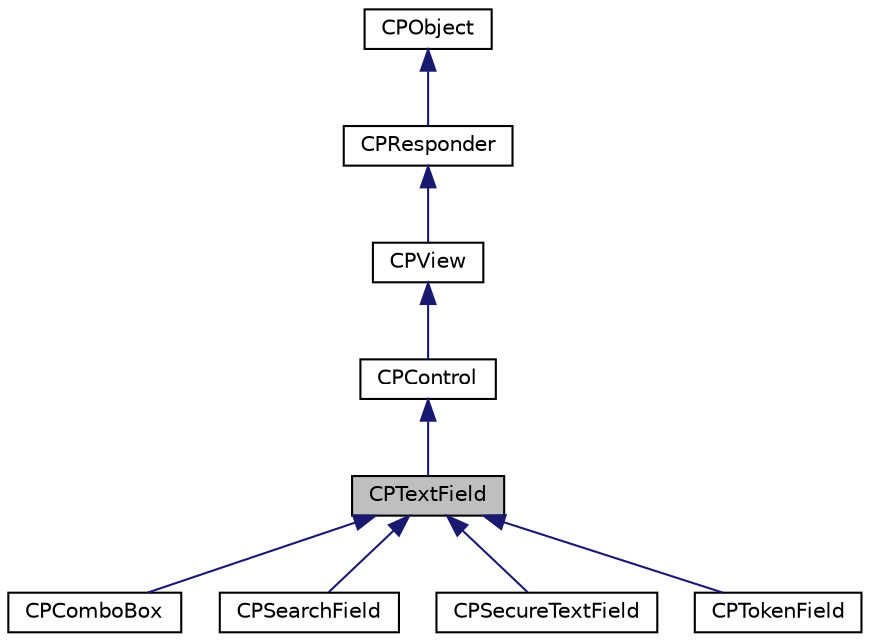 digraph "CPTextField"
{
  edge [fontname="Helvetica",fontsize="10",labelfontname="Helvetica",labelfontsize="10"];
  node [fontname="Helvetica",fontsize="10",shape=record];
  Node1 [label="CPTextField",height=0.2,width=0.4,color="black", fillcolor="grey75", style="filled" fontcolor="black"];
  Node2 -> Node1 [dir="back",color="midnightblue",fontsize="10",style="solid",fontname="Helvetica"];
  Node2 [label="CPControl",height=0.2,width=0.4,color="black", fillcolor="white", style="filled",URL="$interface_c_p_control.html"];
  Node3 -> Node2 [dir="back",color="midnightblue",fontsize="10",style="solid",fontname="Helvetica"];
  Node3 [label="CPView",height=0.2,width=0.4,color="black", fillcolor="white", style="filled",URL="$interface_c_p_view.html"];
  Node4 -> Node3 [dir="back",color="midnightblue",fontsize="10",style="solid",fontname="Helvetica"];
  Node4 [label="CPResponder",height=0.2,width=0.4,color="black", fillcolor="white", style="filled",URL="$interface_c_p_responder.html"];
  Node5 -> Node4 [dir="back",color="midnightblue",fontsize="10",style="solid",fontname="Helvetica"];
  Node5 [label="CPObject",height=0.2,width=0.4,color="black", fillcolor="white", style="filled",URL="$class_c_p_object.html"];
  Node1 -> Node6 [dir="back",color="midnightblue",fontsize="10",style="solid",fontname="Helvetica"];
  Node6 [label="CPComboBox",height=0.2,width=0.4,color="black", fillcolor="white", style="filled",URL="$interface_c_p_combo_box.html"];
  Node1 -> Node7 [dir="back",color="midnightblue",fontsize="10",style="solid",fontname="Helvetica"];
  Node7 [label="CPSearchField",height=0.2,width=0.4,color="black", fillcolor="white", style="filled",URL="$interface_c_p_search_field.html"];
  Node1 -> Node8 [dir="back",color="midnightblue",fontsize="10",style="solid",fontname="Helvetica"];
  Node8 [label="CPSecureTextField",height=0.2,width=0.4,color="black", fillcolor="white", style="filled",URL="$interface_c_p_secure_text_field.html"];
  Node1 -> Node9 [dir="back",color="midnightblue",fontsize="10",style="solid",fontname="Helvetica"];
  Node9 [label="CPTokenField",height=0.2,width=0.4,color="black", fillcolor="white", style="filled",URL="$interface_c_p_token_field.html"];
}

